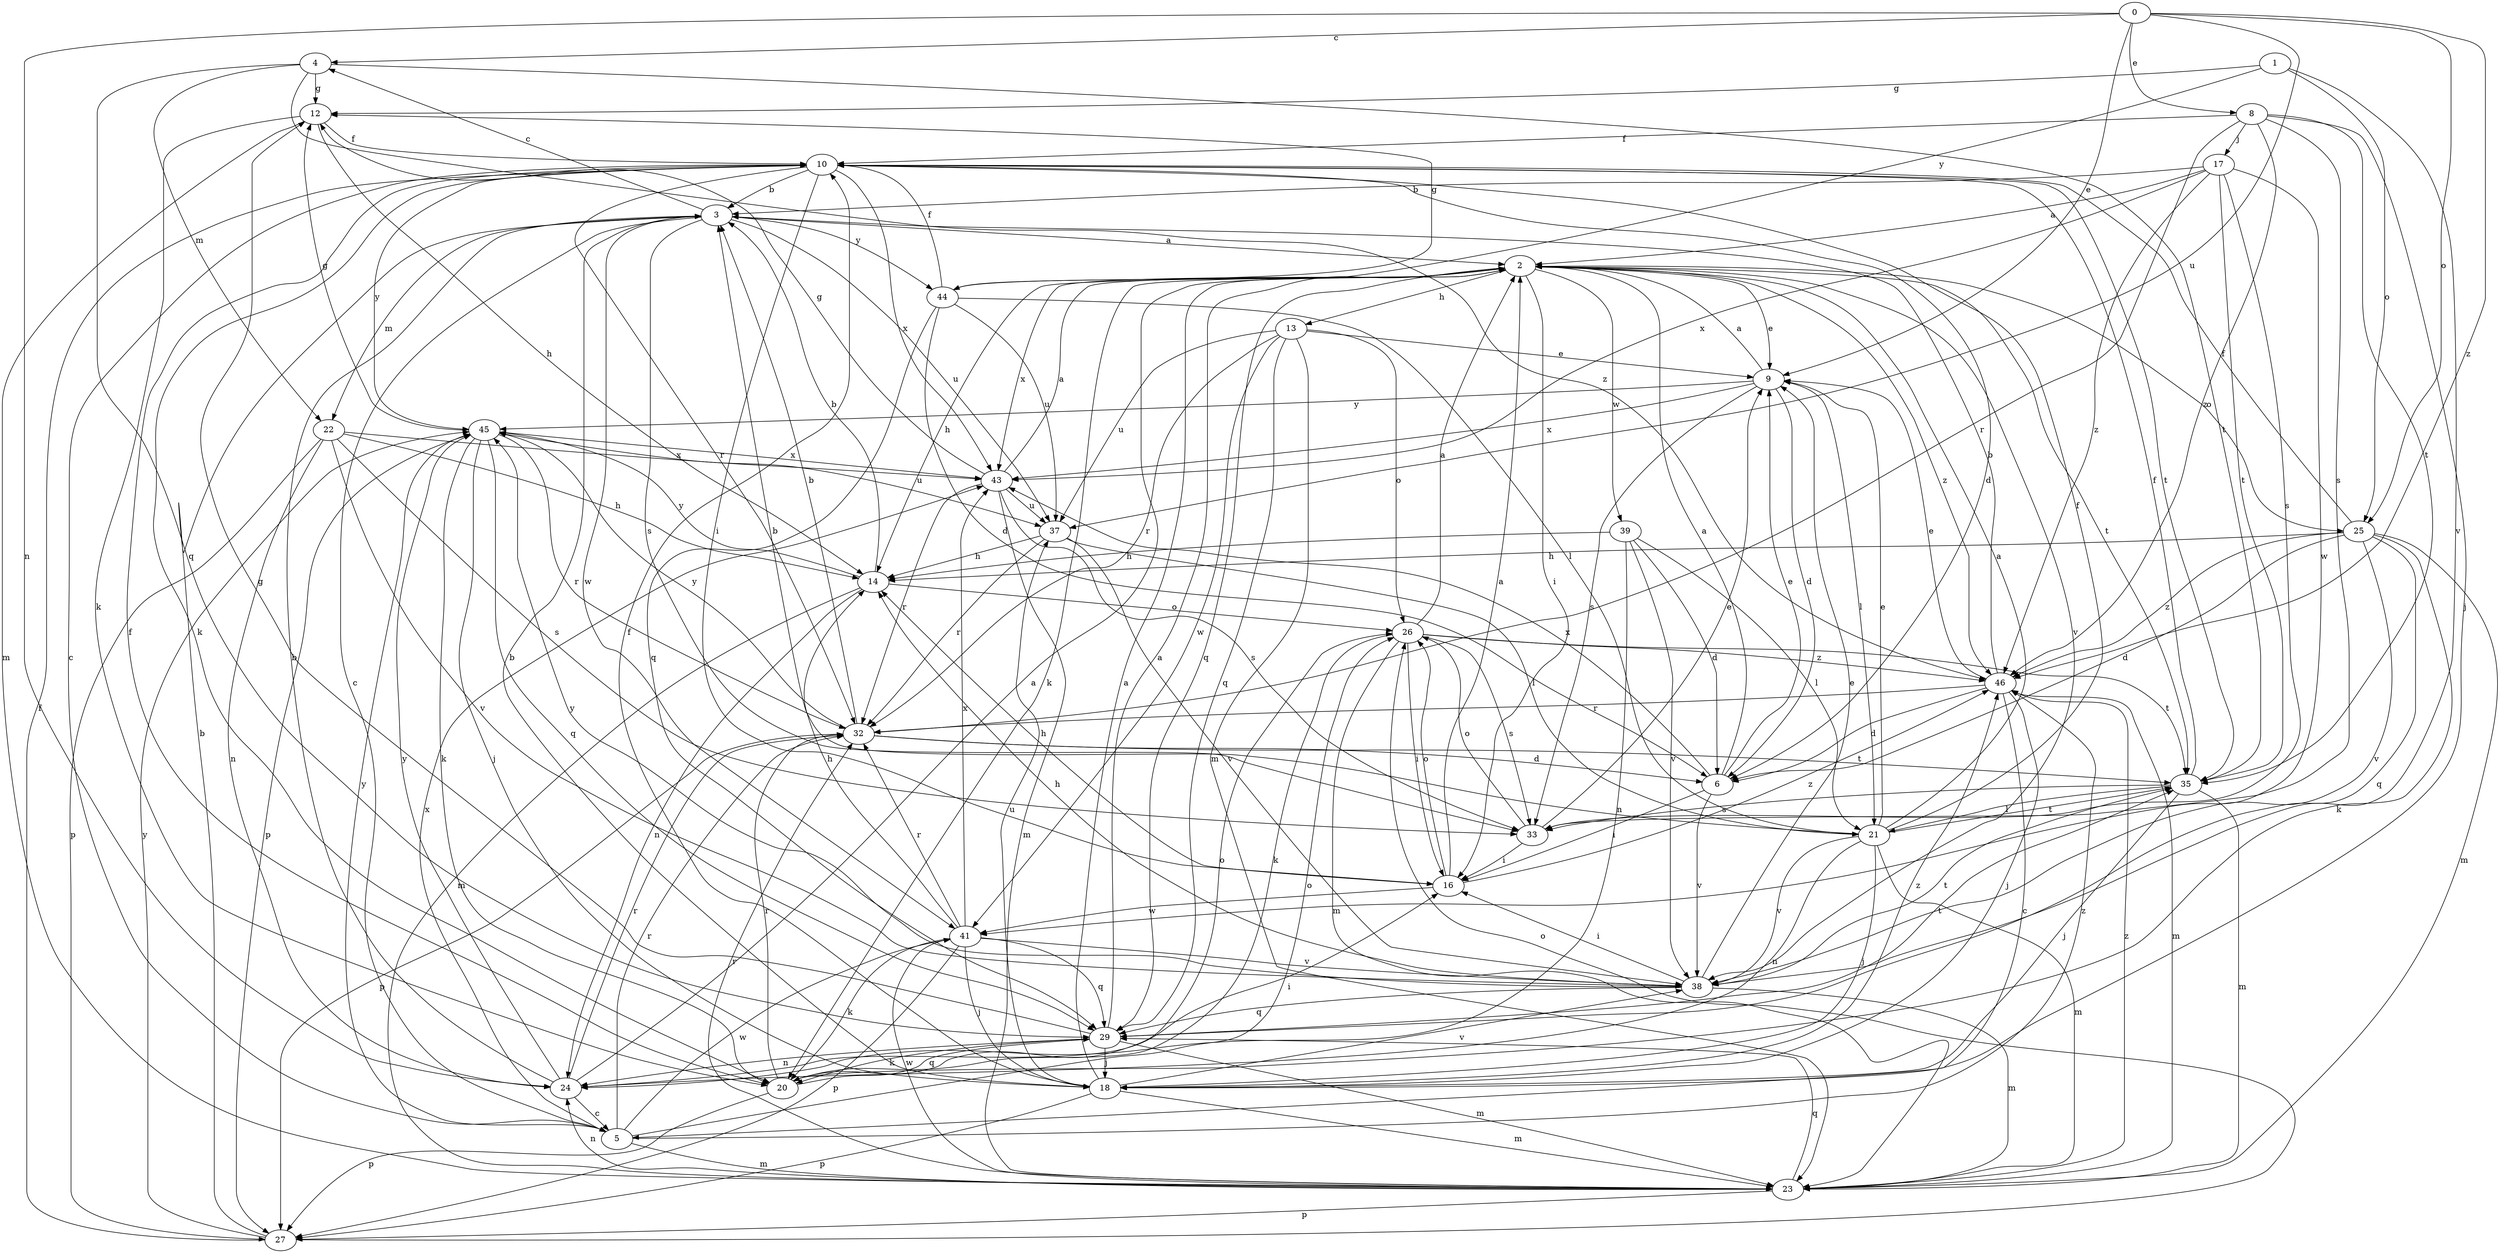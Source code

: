 strict digraph  {
0;
1;
2;
3;
4;
5;
6;
8;
9;
10;
12;
13;
14;
16;
17;
18;
20;
21;
22;
23;
24;
25;
26;
27;
29;
32;
33;
35;
37;
38;
39;
41;
43;
44;
45;
46;
0 -> 4  [label=c];
0 -> 8  [label=e];
0 -> 9  [label=e];
0 -> 24  [label=n];
0 -> 25  [label=o];
0 -> 37  [label=u];
0 -> 46  [label=z];
1 -> 12  [label=g];
1 -> 25  [label=o];
1 -> 38  [label=v];
1 -> 44  [label=y];
2 -> 9  [label=e];
2 -> 13  [label=h];
2 -> 14  [label=h];
2 -> 16  [label=i];
2 -> 20  [label=k];
2 -> 25  [label=o];
2 -> 29  [label=q];
2 -> 35  [label=t];
2 -> 38  [label=v];
2 -> 39  [label=w];
2 -> 43  [label=x];
2 -> 46  [label=z];
3 -> 2  [label=a];
3 -> 4  [label=c];
3 -> 5  [label=c];
3 -> 22  [label=m];
3 -> 33  [label=s];
3 -> 37  [label=u];
3 -> 41  [label=w];
3 -> 44  [label=y];
4 -> 12  [label=g];
4 -> 22  [label=m];
4 -> 29  [label=q];
4 -> 35  [label=t];
4 -> 46  [label=z];
5 -> 23  [label=m];
5 -> 26  [label=o];
5 -> 32  [label=r];
5 -> 41  [label=w];
5 -> 43  [label=x];
5 -> 45  [label=y];
5 -> 46  [label=z];
6 -> 2  [label=a];
6 -> 9  [label=e];
6 -> 16  [label=i];
6 -> 38  [label=v];
6 -> 43  [label=x];
8 -> 10  [label=f];
8 -> 17  [label=j];
8 -> 18  [label=j];
8 -> 32  [label=r];
8 -> 33  [label=s];
8 -> 35  [label=t];
8 -> 46  [label=z];
9 -> 2  [label=a];
9 -> 6  [label=d];
9 -> 21  [label=l];
9 -> 33  [label=s];
9 -> 43  [label=x];
9 -> 45  [label=y];
10 -> 3  [label=b];
10 -> 5  [label=c];
10 -> 6  [label=d];
10 -> 16  [label=i];
10 -> 20  [label=k];
10 -> 32  [label=r];
10 -> 35  [label=t];
10 -> 43  [label=x];
10 -> 45  [label=y];
12 -> 10  [label=f];
12 -> 14  [label=h];
12 -> 20  [label=k];
12 -> 23  [label=m];
13 -> 9  [label=e];
13 -> 23  [label=m];
13 -> 26  [label=o];
13 -> 29  [label=q];
13 -> 32  [label=r];
13 -> 37  [label=u];
13 -> 41  [label=w];
14 -> 3  [label=b];
14 -> 23  [label=m];
14 -> 24  [label=n];
14 -> 26  [label=o];
14 -> 45  [label=y];
16 -> 2  [label=a];
16 -> 14  [label=h];
16 -> 26  [label=o];
16 -> 41  [label=w];
16 -> 46  [label=z];
17 -> 2  [label=a];
17 -> 3  [label=b];
17 -> 33  [label=s];
17 -> 35  [label=t];
17 -> 41  [label=w];
17 -> 43  [label=x];
17 -> 46  [label=z];
18 -> 2  [label=a];
18 -> 3  [label=b];
18 -> 10  [label=f];
18 -> 23  [label=m];
18 -> 27  [label=p];
18 -> 37  [label=u];
18 -> 38  [label=v];
18 -> 46  [label=z];
20 -> 10  [label=f];
20 -> 26  [label=o];
20 -> 27  [label=p];
20 -> 29  [label=q];
20 -> 32  [label=r];
21 -> 2  [label=a];
21 -> 3  [label=b];
21 -> 9  [label=e];
21 -> 10  [label=f];
21 -> 18  [label=j];
21 -> 23  [label=m];
21 -> 24  [label=n];
21 -> 35  [label=t];
21 -> 38  [label=v];
22 -> 14  [label=h];
22 -> 24  [label=n];
22 -> 27  [label=p];
22 -> 33  [label=s];
22 -> 38  [label=v];
22 -> 43  [label=x];
23 -> 24  [label=n];
23 -> 27  [label=p];
23 -> 29  [label=q];
23 -> 32  [label=r];
23 -> 41  [label=w];
23 -> 46  [label=z];
24 -> 2  [label=a];
24 -> 3  [label=b];
24 -> 5  [label=c];
24 -> 16  [label=i];
24 -> 32  [label=r];
24 -> 45  [label=y];
25 -> 6  [label=d];
25 -> 10  [label=f];
25 -> 14  [label=h];
25 -> 20  [label=k];
25 -> 23  [label=m];
25 -> 29  [label=q];
25 -> 38  [label=v];
25 -> 46  [label=z];
26 -> 2  [label=a];
26 -> 16  [label=i];
26 -> 20  [label=k];
26 -> 23  [label=m];
26 -> 33  [label=s];
26 -> 35  [label=t];
26 -> 46  [label=z];
27 -> 3  [label=b];
27 -> 10  [label=f];
27 -> 26  [label=o];
27 -> 45  [label=y];
29 -> 2  [label=a];
29 -> 12  [label=g];
29 -> 18  [label=j];
29 -> 20  [label=k];
29 -> 23  [label=m];
29 -> 24  [label=n];
29 -> 35  [label=t];
32 -> 3  [label=b];
32 -> 6  [label=d];
32 -> 27  [label=p];
32 -> 35  [label=t];
32 -> 45  [label=y];
33 -> 9  [label=e];
33 -> 16  [label=i];
33 -> 26  [label=o];
35 -> 10  [label=f];
35 -> 18  [label=j];
35 -> 21  [label=l];
35 -> 23  [label=m];
35 -> 33  [label=s];
37 -> 14  [label=h];
37 -> 21  [label=l];
37 -> 32  [label=r];
37 -> 38  [label=v];
38 -> 9  [label=e];
38 -> 14  [label=h];
38 -> 16  [label=i];
38 -> 23  [label=m];
38 -> 29  [label=q];
38 -> 35  [label=t];
38 -> 45  [label=y];
39 -> 6  [label=d];
39 -> 14  [label=h];
39 -> 21  [label=l];
39 -> 24  [label=n];
39 -> 38  [label=v];
41 -> 14  [label=h];
41 -> 18  [label=j];
41 -> 20  [label=k];
41 -> 27  [label=p];
41 -> 29  [label=q];
41 -> 32  [label=r];
41 -> 38  [label=v];
41 -> 43  [label=x];
43 -> 2  [label=a];
43 -> 12  [label=g];
43 -> 23  [label=m];
43 -> 32  [label=r];
43 -> 33  [label=s];
43 -> 37  [label=u];
44 -> 6  [label=d];
44 -> 10  [label=f];
44 -> 12  [label=g];
44 -> 21  [label=l];
44 -> 29  [label=q];
44 -> 37  [label=u];
45 -> 12  [label=g];
45 -> 18  [label=j];
45 -> 20  [label=k];
45 -> 27  [label=p];
45 -> 29  [label=q];
45 -> 32  [label=r];
45 -> 37  [label=u];
45 -> 43  [label=x];
46 -> 3  [label=b];
46 -> 5  [label=c];
46 -> 6  [label=d];
46 -> 9  [label=e];
46 -> 18  [label=j];
46 -> 23  [label=m];
46 -> 32  [label=r];
}
